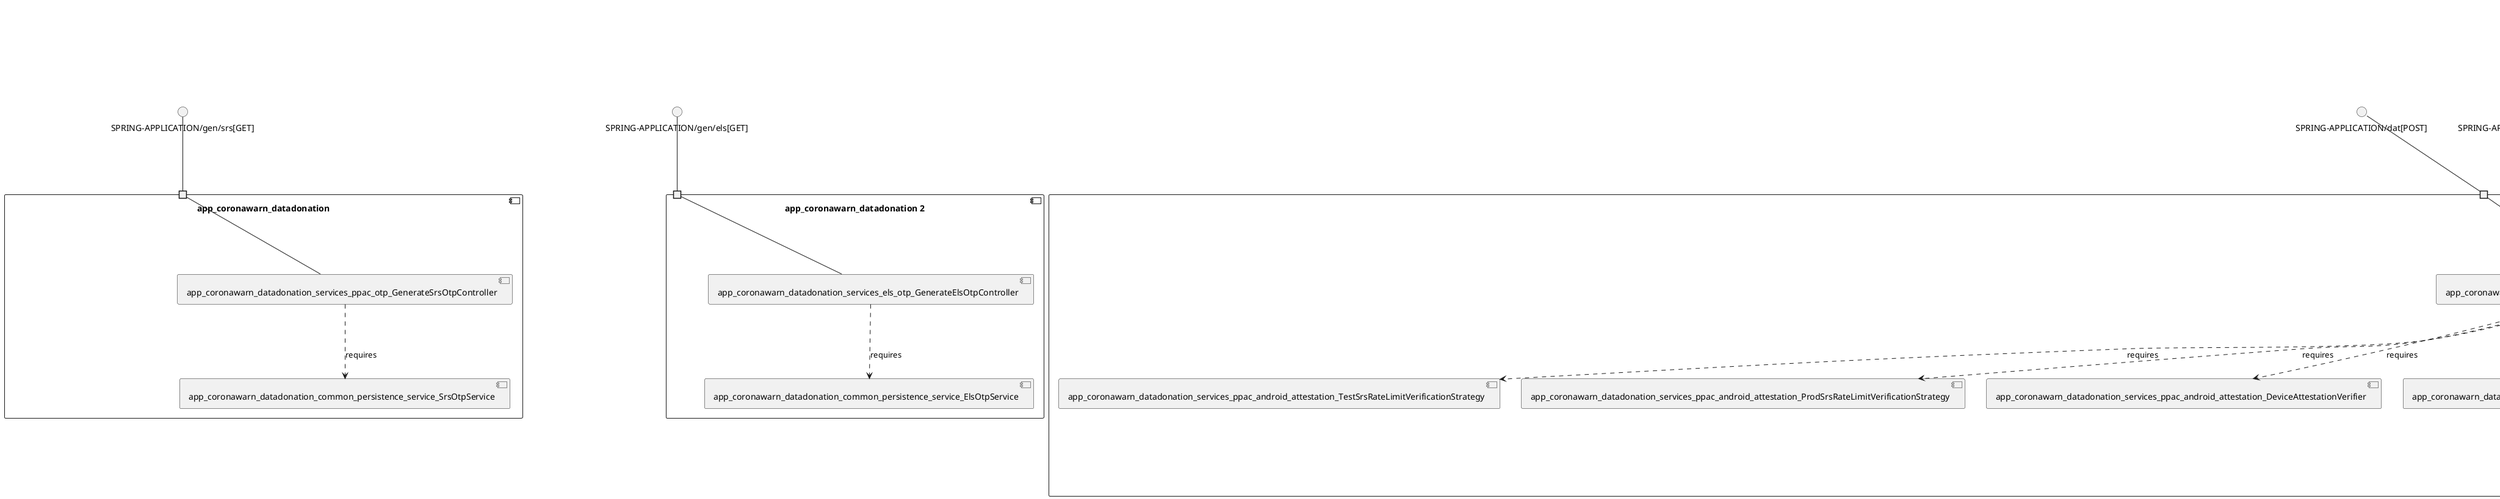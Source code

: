 @startuml
skinparam fixCircleLabelOverlapping true
skinparam componentStyle uml2
component "app_coronawarn_datadonation\n\n\n\n\n\n" {
[app_coronawarn_datadonation_services_ppac_otp_GenerateSrsOtpController]
[app_coronawarn_datadonation_common_persistence_service_SrsOtpService]
portin " " as app_coronawarn_datadonation_requires_SPRING_APPLICATION_gen_srs_GET_
[app_coronawarn_datadonation_services_ppac_otp_GenerateSrsOtpController]..>[app_coronawarn_datadonation_common_persistence_service_SrsOtpService] : requires
"app_coronawarn_datadonation_requires_SPRING_APPLICATION_gen_srs_GET_"--[app_coronawarn_datadonation_services_ppac_otp_GenerateSrsOtpController]
}
interface "SPRING-APPLICATION/gen/srs[GET]" as interface.SPRING_APPLICATION_gen_srs_GET_
interface.SPRING_APPLICATION_gen_srs_GET_--"app_coronawarn_datadonation_requires_SPRING_APPLICATION_gen_srs_GET_"
component "app_coronawarn_datadonation 2\n\n\n\n\n\n" {
[app_coronawarn_datadonation_common_persistence_service_ElsOtpService]
[app_coronawarn_datadonation_services_els_otp_GenerateElsOtpController]
portin " " as app_coronawarn_datadonation_2_requires_SPRING_APPLICATION_gen_els_GET_
[app_coronawarn_datadonation_services_els_otp_GenerateElsOtpController]..>[app_coronawarn_datadonation_common_persistence_service_ElsOtpService] : requires
"app_coronawarn_datadonation_2_requires_SPRING_APPLICATION_gen_els_GET_"--[app_coronawarn_datadonation_services_els_otp_GenerateElsOtpController]
}
interface "SPRING-APPLICATION/gen/els[GET]" as interface.SPRING_APPLICATION_gen_els_GET_
interface.SPRING_APPLICATION_gen_els_GET_--"app_coronawarn_datadonation_2_requires_SPRING_APPLICATION_gen_els_GET_"
component "app_coronawarn_datadonation 3\n\n\n\n\n\n" {
[app_coronawarn_datadonation_services_ppac_android_attestation_ProdSrsRateLimitVerificationStrategy]
[app_coronawarn_datadonation_services_ppac_android_controller_AndroidController]
[app_coronawarn_datadonation_common_persistence_repository_AndroidIdRepository]
[app_coronawarn_datadonation_services_ppac_android_attestation_DeviceAttestationVerifier]
[app_coronawarn_datadonation_services_ppac_android_controller_PpaDataRequestAndroidConverter]
[app_coronawarn_datadonation_services_ppac_android_attestation_ProdAndroidIdVerificationStrategy]
[app_coronawarn_datadonation_common_persistence_service_AndroidIdService]
[app_coronawarn_datadonation_services_ppac_android_controller_validation_PpaDataRequestAndroidValidator]
[app_coronawarn_datadonation_services_ppac_android_attestation_TestSrsRateLimitVerificationStrategy]
portin " " as app_coronawarn_datadonation_3_requires_SPRING_APPLICATION_els_POST_
portin " " as app_coronawarn_datadonation_3_requires_SPRING_APPLICATION_srs_POST_2
portin " " as app_coronawarn_datadonation_3_requires_SPRING_APPLICATION_otp_POST_
portin " " as app_coronawarn_datadonation_3_requires_SPRING_APPLICATION_dat_POST_
[app_coronawarn_datadonation_services_ppac_android_controller_AndroidController]..>[app_coronawarn_datadonation_services_ppac_android_controller_validation_PpaDataRequestAndroidValidator] : requires
[app_coronawarn_datadonation_services_ppac_android_controller_AndroidController]..>[app_coronawarn_datadonation_services_ppac_android_attestation_ProdSrsRateLimitVerificationStrategy] : requires
[app_coronawarn_datadonation_services_ppac_android_controller_AndroidController]..>[app_coronawarn_datadonation_services_ppac_android_controller_PpaDataRequestAndroidConverter] : requires
[app_coronawarn_datadonation_services_ppac_android_controller_AndroidController]..>[app_coronawarn_datadonation_services_ppac_android_attestation_TestSrsRateLimitVerificationStrategy] : requires
[app_coronawarn_datadonation_common_persistence_service_AndroidIdService]..>[app_coronawarn_datadonation_common_persistence_repository_AndroidIdRepository] : requires
[app_coronawarn_datadonation_services_ppac_android_controller_AndroidController]..>[app_coronawarn_datadonation_services_ppac_android_attestation_ProdAndroidIdVerificationStrategy] : requires
[app_coronawarn_datadonation_services_ppac_android_controller_AndroidController]..>[app_coronawarn_datadonation_common_persistence_service_AndroidIdService] : requires
[app_coronawarn_datadonation_services_ppac_android_controller_AndroidController]..>[app_coronawarn_datadonation_services_ppac_android_attestation_DeviceAttestationVerifier] : requires
"app_coronawarn_datadonation_3_requires_SPRING_APPLICATION_srs_POST_2"--[app_coronawarn_datadonation_services_ppac_android_controller_AndroidController]
"app_coronawarn_datadonation_3_requires_SPRING_APPLICATION_els_POST_"--[app_coronawarn_datadonation_services_ppac_android_controller_AndroidController]
"app_coronawarn_datadonation_3_requires_SPRING_APPLICATION_dat_POST_"--[app_coronawarn_datadonation_services_ppac_android_controller_AndroidController]
"app_coronawarn_datadonation_3_requires_SPRING_APPLICATION_otp_POST_"--[app_coronawarn_datadonation_services_ppac_android_controller_AndroidController]
}
interface "SPRING-APPLICATION/dat[POST]" as interface.SPRING_APPLICATION_dat_POST_
interface.SPRING_APPLICATION_dat_POST_--"app_coronawarn_datadonation_3_requires_SPRING_APPLICATION_dat_POST_"
interface "SPRING-APPLICATION/els[POST]" as interface.SPRING_APPLICATION_els_POST_
interface.SPRING_APPLICATION_els_POST_--"app_coronawarn_datadonation_3_requires_SPRING_APPLICATION_els_POST_"
interface "SPRING-APPLICATION/otp[POST]" as interface.SPRING_APPLICATION_otp_POST_
interface.SPRING_APPLICATION_otp_POST_--"app_coronawarn_datadonation_3_requires_SPRING_APPLICATION_otp_POST_"
interface "SPRING-APPLICATION/srs[POST]$2" as interface.SPRING_APPLICATION_srs_POST_2
interface.SPRING_APPLICATION_srs_POST_2--"app_coronawarn_datadonation_3_requires_SPRING_APPLICATION_srs_POST_2"
component "app_coronawarn_datadonation 4\n\n\n\n\n\n" {
[app_coronawarn_datadonation_common_persistence_repository_DeviceTokenRepository]
[app_coronawarn_datadonation_services_ppac_ios_verification_devicetoken_DeviceTokenService]
[app_coronawarn_datadonation_services_ppac_ios_verification_devicetoken_DeviceTokenService]..>[app_coronawarn_datadonation_common_persistence_repository_DeviceTokenRepository] : requires
}
component "app_coronawarn_datadonation 5\n\n\n\n\n\n" {
[app_coronawarn_datadonation_common_persistence_service_SaltService]
[app_coronawarn_datadonation_services_ppac_android_controller_DeleteSaltController]
[app_coronawarn_datadonation_common_persistence_repository_ppac_android_SaltRepository]
portin " " as app_coronawarn_datadonation_5_requires_SPRING_APPLICATION_delete_DELETE_
[app_coronawarn_datadonation_services_ppac_android_controller_DeleteSaltController]..>[app_coronawarn_datadonation_common_persistence_service_SaltService] : requires
[app_coronawarn_datadonation_common_persistence_service_SaltService]..>[app_coronawarn_datadonation_common_persistence_repository_ppac_android_SaltRepository] : requires
"app_coronawarn_datadonation_5_requires_SPRING_APPLICATION_delete_DELETE_"--[app_coronawarn_datadonation_services_ppac_android_controller_DeleteSaltController]
}
interface "SPRING-APPLICATION/delete[DELETE]" as interface.SPRING_APPLICATION_delete_DELETE_
interface.SPRING_APPLICATION_delete_DELETE_--"app_coronawarn_datadonation_5_requires_SPRING_APPLICATION_delete_DELETE_"
component "app_coronawarn_datadonation 6\n\n\n\n\n\n" {
[app_coronawarn_datadonation_services_edus_otp_GenerateOtpController]
[app_coronawarn_datadonation_common_persistence_service_OtpService]
portin " " as app_coronawarn_datadonation_6_requires_SPRING_APPLICATION_gen_otp_GET_
[app_coronawarn_datadonation_services_edus_otp_GenerateOtpController]..>[app_coronawarn_datadonation_common_persistence_service_OtpService] : requires
"app_coronawarn_datadonation_6_requires_SPRING_APPLICATION_gen_otp_GET_"--[app_coronawarn_datadonation_services_edus_otp_GenerateOtpController]
}
interface "SPRING-APPLICATION/gen/otp[GET]" as interface.SPRING_APPLICATION_gen_otp_GET_
interface.SPRING_APPLICATION_gen_otp_GET_--"app_coronawarn_datadonation_6_requires_SPRING_APPLICATION_gen_otp_GET_"
component "app_coronawarn_datadonation_common_persistence\n\n\n\n\n\n" {
[app_coronawarn_datadonation_common_persistence_repository_metrics_TestResultMetadataRepository]
[app_coronawarn_datadonation_common_persistence_repository_metrics_KeySubmissionMetadataWithClientMetadataRepository]
[app_coronawarn_datadonation_common_persistence_repository_metrics_ExposureWindowTestResultsRepository]
[app_coronawarn_datadonation_common_persistence_service_PpaDataService]
[app_coronawarn_datadonation_common_persistence_repository_metrics_ExposureWindowRepository]
[app_coronawarn_datadonation_common_persistence_repository_metrics_UserMetadataRepository]
[app_coronawarn_datadonation_common_persistence_repository_metrics_ExposureRiskMetadataRepository]
[app_coronawarn_datadonation_common_persistence_repository_metrics_SummarizedExposureWindowsWithUserMetadataRepository]
[app_coronawarn_datadonation_common_persistence_repository_metrics_ClientMetadataRepository]
[app_coronawarn_datadonation_common_persistence_repository_metrics_KeySubmissionMetadataWithUserMetadataRepository]
[app_coronawarn_datadonation_common_persistence_service_PpaDataService]..>[app_coronawarn_datadonation_common_persistence_repository_metrics_TestResultMetadataRepository] : requires
[app_coronawarn_datadonation_common_persistence_service_PpaDataService]..>[app_coronawarn_datadonation_common_persistence_repository_metrics_ExposureWindowTestResultsRepository] : requires
[app_coronawarn_datadonation_common_persistence_service_PpaDataService]..>[app_coronawarn_datadonation_common_persistence_repository_metrics_ClientMetadataRepository] : requires
[app_coronawarn_datadonation_common_persistence_service_PpaDataService]..>[app_coronawarn_datadonation_common_persistence_repository_metrics_ExposureWindowRepository] : requires
[app_coronawarn_datadonation_common_persistence_service_PpaDataService]..>[app_coronawarn_datadonation_common_persistence_repository_metrics_KeySubmissionMetadataWithClientMetadataRepository] : requires
[app_coronawarn_datadonation_common_persistence_service_PpaDataService]..>[app_coronawarn_datadonation_common_persistence_repository_metrics_KeySubmissionMetadataWithUserMetadataRepository] : requires
[app_coronawarn_datadonation_common_persistence_service_PpaDataService]..>[app_coronawarn_datadonation_common_persistence_repository_metrics_UserMetadataRepository] : requires
[app_coronawarn_datadonation_common_persistence_service_PpaDataService]..>[app_coronawarn_datadonation_common_persistence_repository_metrics_SummarizedExposureWindowsWithUserMetadataRepository] : requires
[app_coronawarn_datadonation_common_persistence_service_PpaDataService]..>[app_coronawarn_datadonation_common_persistence_repository_metrics_ExposureRiskMetadataRepository] : requires
}
component "app_coronawarn_datadonation_services_edus_otp_OtpController\n\n\n\n\n\n" {
[app_coronawarn_datadonation_services_edus_otp_OtpController]
portin " " as app_coronawarn_datadonation_services_edus_otp_OtpController_requires_SPRING_APPLICATION_otp_POST_3
"app_coronawarn_datadonation_services_edus_otp_OtpController_requires_SPRING_APPLICATION_otp_POST_3"--[app_coronawarn_datadonation_services_edus_otp_OtpController]
}
interface "SPRING-APPLICATION/otp[POST]$3" as interface.SPRING_APPLICATION_otp_POST_3
interface.SPRING_APPLICATION_otp_POST_3--"app_coronawarn_datadonation_services_edus_otp_OtpController_requires_SPRING_APPLICATION_otp_POST_3"
component "app_coronawarn_datadonation_services_els_otp_ElsOtpController\n\n\n\n\n\n" {
[app_coronawarn_datadonation_services_els_otp_ElsOtpController]
portin " " as app_coronawarn_datadonation_services_els_otp_ElsOtpController_requires_SPRING_APPLICATION_els_POST_3
"app_coronawarn_datadonation_services_els_otp_ElsOtpController_requires_SPRING_APPLICATION_els_POST_3"--[app_coronawarn_datadonation_services_els_otp_ElsOtpController]
}
interface "SPRING-APPLICATION/els[POST]$3" as interface.SPRING_APPLICATION_els_POST_3
interface.SPRING_APPLICATION_els_POST_3--"app_coronawarn_datadonation_services_els_otp_ElsOtpController_requires_SPRING_APPLICATION_els_POST_3"
component "app_coronawarn_datadonation_services_ppac_commons_FakeRequestController\n\n\n\n\n\n" {
[app_coronawarn_datadonation_services_ppac_commons_FakeRequestController]
portin " " as app_coronawarn_datadonation_services_ppac_commons_FakeRequestController_requires_SPRING_APPLICATION_POST_
"app_coronawarn_datadonation_services_ppac_commons_FakeRequestController_requires_SPRING_APPLICATION_POST_"--[app_coronawarn_datadonation_services_ppac_commons_FakeRequestController]
}
interface "SPRING-APPLICATION/[POST]" as interface.SPRING_APPLICATION_POST_
interface.SPRING_APPLICATION_POST_--"app_coronawarn_datadonation_services_ppac_commons_FakeRequestController_requires_SPRING_APPLICATION_POST_"
component "app_coronawarn_datadonation_services_ppac_ios\n\n\n\n\n\n" {
[app_coronawarn_datadonation_services_ppac_ios_controller_IosController]
[app_coronawarn_datadonation_services_ppac_ios_verification_PpacProcessor]
[app_coronawarn_datadonation_services_ppac_ios_controller_PpaDataRequestIosConverter]
portin " " as app_coronawarn_datadonation_services_ppac_ios_requires_SPRING_APPLICATION_otp_POST_2
portin " " as app_coronawarn_datadonation_services_ppac_ios_requires_SPRING_APPLICATION_dat_POST_2
portin " " as app_coronawarn_datadonation_services_ppac_ios_requires_SPRING_APPLICATION_els_POST_2
portin " " as app_coronawarn_datadonation_services_ppac_ios_requires_SPRING_APPLICATION_srs_POST_
[app_coronawarn_datadonation_services_ppac_ios_controller_IosController]..>[app_coronawarn_datadonation_services_ppac_ios_controller_PpaDataRequestIosConverter] : requires
[app_coronawarn_datadonation_services_ppac_ios_controller_IosController]..>[app_coronawarn_datadonation_services_ppac_ios_verification_PpacProcessor] : requires
"app_coronawarn_datadonation_services_ppac_ios_requires_SPRING_APPLICATION_otp_POST_2"--[app_coronawarn_datadonation_services_ppac_ios_controller_IosController]
"app_coronawarn_datadonation_services_ppac_ios_requires_SPRING_APPLICATION_els_POST_2"--[app_coronawarn_datadonation_services_ppac_ios_controller_IosController]
"app_coronawarn_datadonation_services_ppac_ios_requires_SPRING_APPLICATION_srs_POST_"--[app_coronawarn_datadonation_services_ppac_ios_controller_IosController]
"app_coronawarn_datadonation_services_ppac_ios_requires_SPRING_APPLICATION_dat_POST_2"--[app_coronawarn_datadonation_services_ppac_ios_controller_IosController]
}
interface "SPRING-APPLICATION/dat[POST]$2" as interface.SPRING_APPLICATION_dat_POST_2
interface.SPRING_APPLICATION_dat_POST_2--"app_coronawarn_datadonation_services_ppac_ios_requires_SPRING_APPLICATION_dat_POST_2"
interface "SPRING-APPLICATION/els[POST]$2" as interface.SPRING_APPLICATION_els_POST_2
interface.SPRING_APPLICATION_els_POST_2--"app_coronawarn_datadonation_services_ppac_ios_requires_SPRING_APPLICATION_els_POST_2"
interface "SPRING-APPLICATION/otp[POST]$2" as interface.SPRING_APPLICATION_otp_POST_2
interface.SPRING_APPLICATION_otp_POST_2--"app_coronawarn_datadonation_services_ppac_ios_requires_SPRING_APPLICATION_otp_POST_2"
interface "SPRING-APPLICATION/srs[POST]" as interface.SPRING_APPLICATION_srs_POST_
interface.SPRING_APPLICATION_srs_POST_--"app_coronawarn_datadonation_services_ppac_ios_requires_SPRING_APPLICATION_srs_POST_"
component "app_coronawarn_datadonation_services_srs_otp_SrsOtpController\n\n\n\n\n\n" {
[app_coronawarn_datadonation_services_srs_otp_SrsOtpController]
portin " " as app_coronawarn_datadonation_services_srs_otp_SrsOtpController_requires_SPRING_APPLICATION_srs_POST_3
"app_coronawarn_datadonation_services_srs_otp_SrsOtpController_requires_SPRING_APPLICATION_srs_POST_3"--[app_coronawarn_datadonation_services_srs_otp_SrsOtpController]
}
interface "SPRING-APPLICATION/srs[POST]$3" as interface.SPRING_APPLICATION_srs_POST_3
interface.SPRING_APPLICATION_srs_POST_3--"app_coronawarn_datadonation_services_srs_otp_SrsOtpController_requires_SPRING_APPLICATION_srs_POST_3"

@enduml
